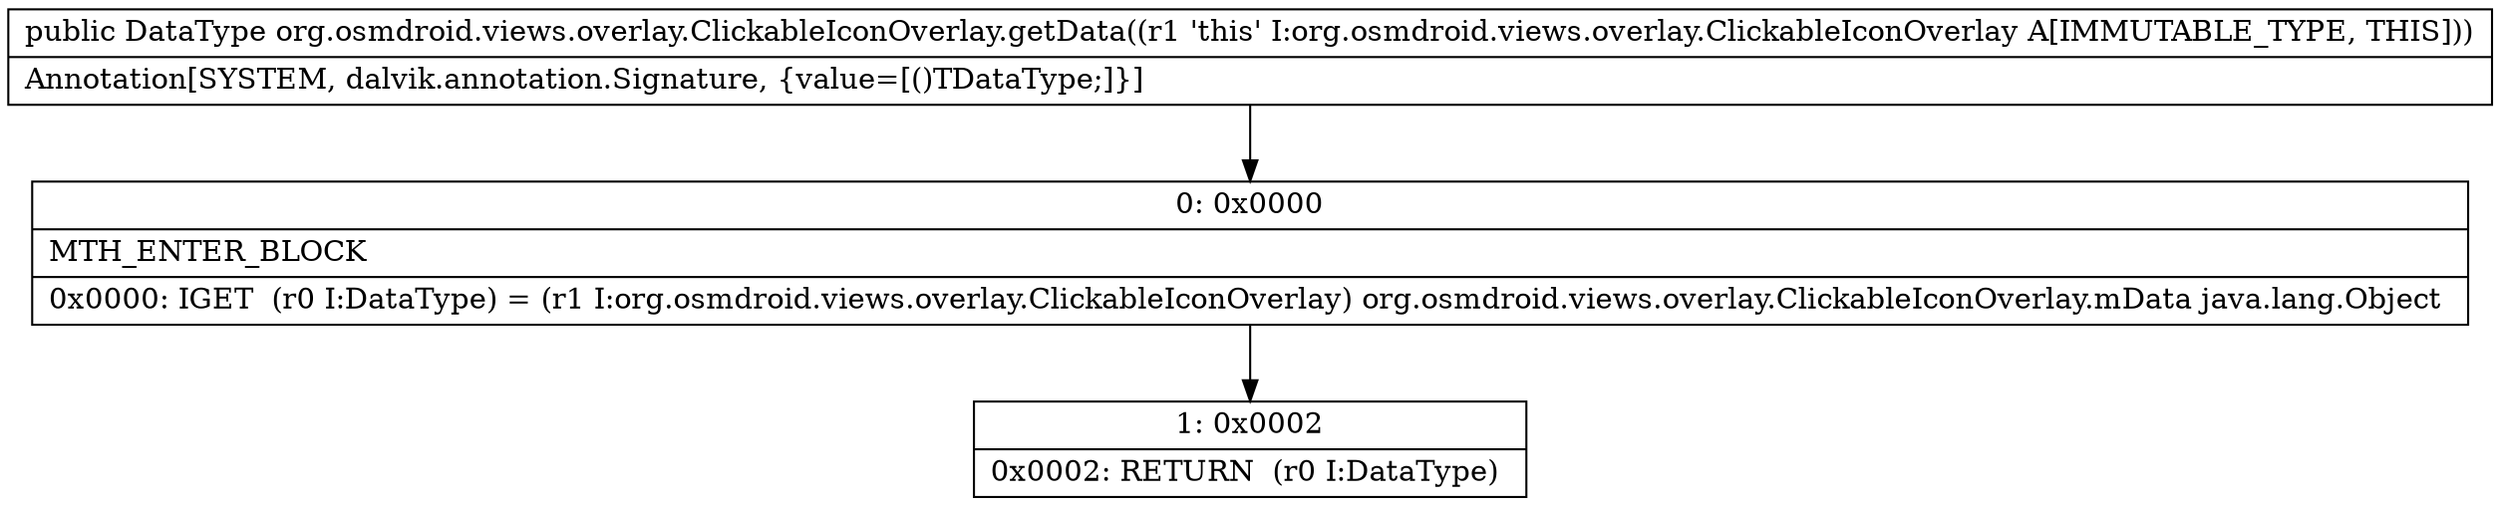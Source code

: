 digraph "CFG fororg.osmdroid.views.overlay.ClickableIconOverlay.getData()Ljava\/lang\/Object;" {
Node_0 [shape=record,label="{0\:\ 0x0000|MTH_ENTER_BLOCK\l|0x0000: IGET  (r0 I:DataType) = (r1 I:org.osmdroid.views.overlay.ClickableIconOverlay) org.osmdroid.views.overlay.ClickableIconOverlay.mData java.lang.Object \l}"];
Node_1 [shape=record,label="{1\:\ 0x0002|0x0002: RETURN  (r0 I:DataType) \l}"];
MethodNode[shape=record,label="{public DataType org.osmdroid.views.overlay.ClickableIconOverlay.getData((r1 'this' I:org.osmdroid.views.overlay.ClickableIconOverlay A[IMMUTABLE_TYPE, THIS]))  | Annotation[SYSTEM, dalvik.annotation.Signature, \{value=[()TDataType;]\}]\l}"];
MethodNode -> Node_0;
Node_0 -> Node_1;
}

